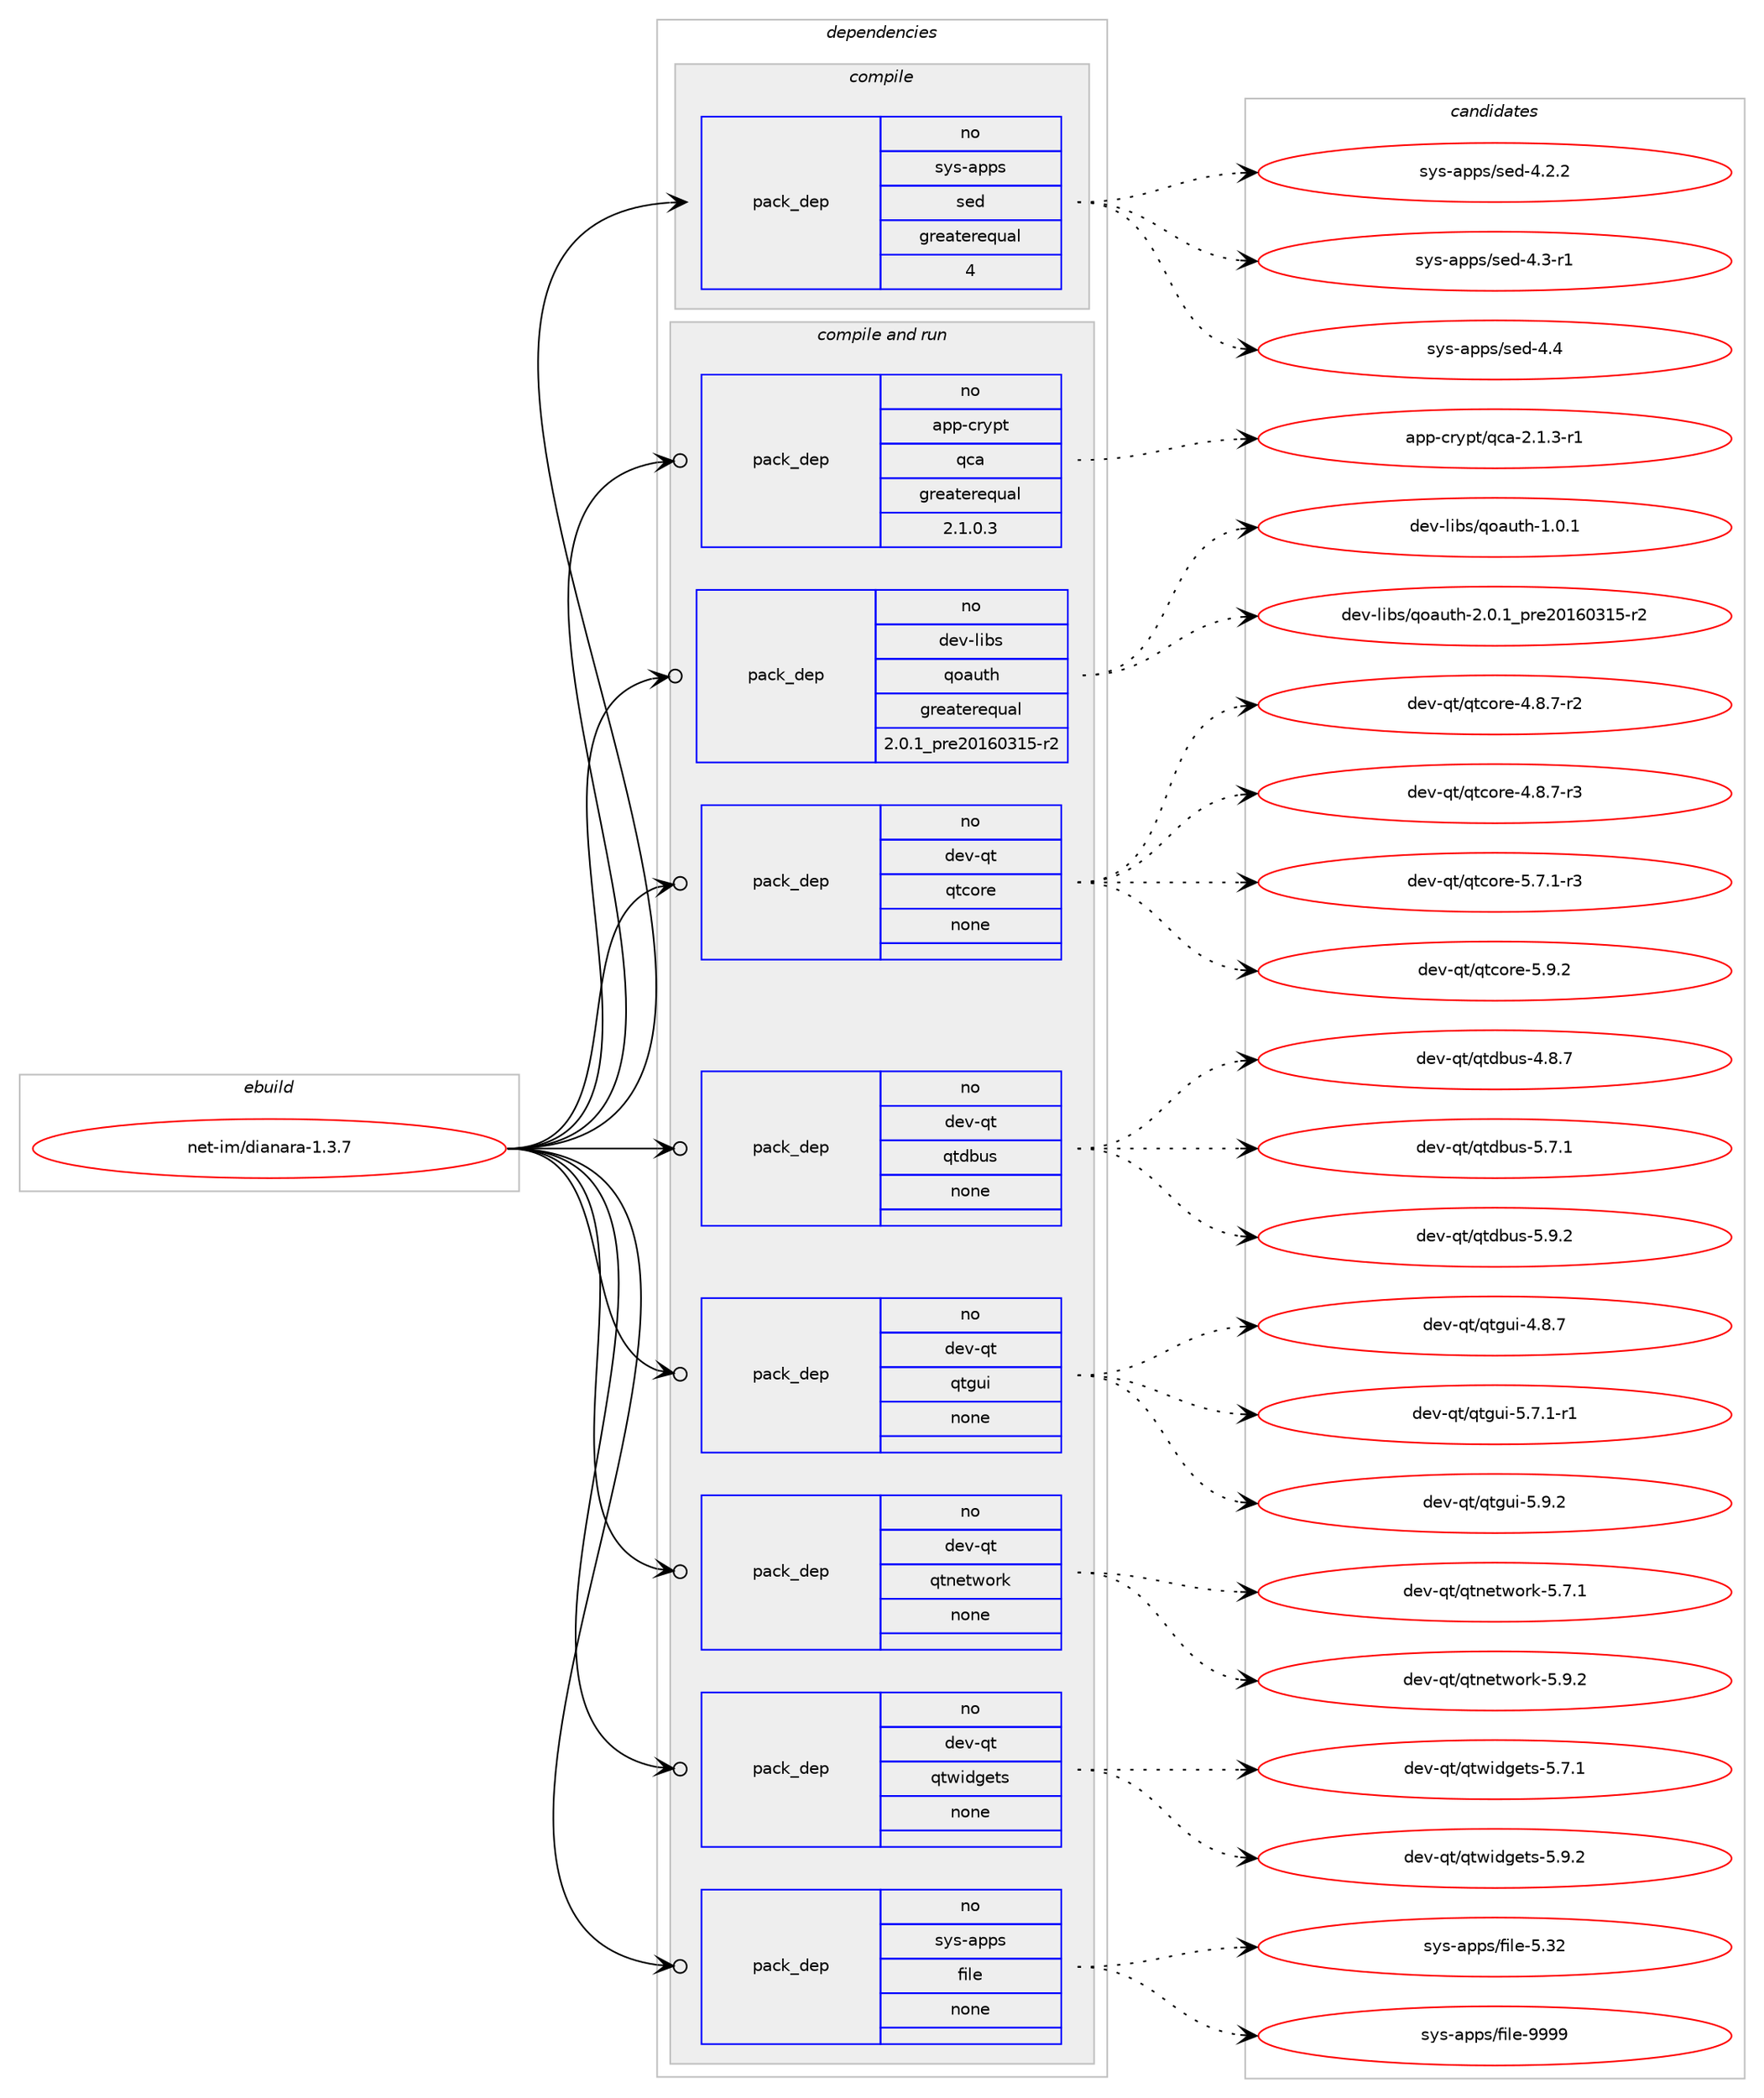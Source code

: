 digraph prolog {

# *************
# Graph options
# *************

newrank=true;
concentrate=true;
compound=true;
graph [rankdir=LR,fontname=Helvetica,fontsize=10,ranksep=1.5];#, ranksep=2.5, nodesep=0.2];
edge  [arrowhead=vee];
node  [fontname=Helvetica,fontsize=10];

# **********
# The ebuild
# **********

subgraph cluster_leftcol {
color=gray;
rank=same;
label=<<i>ebuild</i>>;
id [label="net-im/dianara-1.3.7", color=red, width=4, href="../net-im/dianara-1.3.7.svg"];
}

# ****************
# The dependencies
# ****************

subgraph cluster_midcol {
color=gray;
label=<<i>dependencies</i>>;
subgraph cluster_compile {
fillcolor="#eeeeee";
style=filled;
label=<<i>compile</i>>;
subgraph pack303209 {
dependency411993 [label=<<TABLE BORDER="0" CELLBORDER="1" CELLSPACING="0" CELLPADDING="4" WIDTH="220"><TR><TD ROWSPAN="6" CELLPADDING="30">pack_dep</TD></TR><TR><TD WIDTH="110">no</TD></TR><TR><TD>sys-apps</TD></TR><TR><TD>sed</TD></TR><TR><TD>greaterequal</TD></TR><TR><TD>4</TD></TR></TABLE>>, shape=none, color=blue];
}
id:e -> dependency411993:w [weight=20,style="solid",arrowhead="vee"];
}
subgraph cluster_compileandrun {
fillcolor="#eeeeee";
style=filled;
label=<<i>compile and run</i>>;
subgraph pack303210 {
dependency411994 [label=<<TABLE BORDER="0" CELLBORDER="1" CELLSPACING="0" CELLPADDING="4" WIDTH="220"><TR><TD ROWSPAN="6" CELLPADDING="30">pack_dep</TD></TR><TR><TD WIDTH="110">no</TD></TR><TR><TD>app-crypt</TD></TR><TR><TD>qca</TD></TR><TR><TD>greaterequal</TD></TR><TR><TD>2.1.0.3</TD></TR></TABLE>>, shape=none, color=blue];
}
id:e -> dependency411994:w [weight=20,style="solid",arrowhead="odotvee"];
subgraph pack303211 {
dependency411995 [label=<<TABLE BORDER="0" CELLBORDER="1" CELLSPACING="0" CELLPADDING="4" WIDTH="220"><TR><TD ROWSPAN="6" CELLPADDING="30">pack_dep</TD></TR><TR><TD WIDTH="110">no</TD></TR><TR><TD>dev-libs</TD></TR><TR><TD>qoauth</TD></TR><TR><TD>greaterequal</TD></TR><TR><TD>2.0.1_pre20160315-r2</TD></TR></TABLE>>, shape=none, color=blue];
}
id:e -> dependency411995:w [weight=20,style="solid",arrowhead="odotvee"];
subgraph pack303212 {
dependency411996 [label=<<TABLE BORDER="0" CELLBORDER="1" CELLSPACING="0" CELLPADDING="4" WIDTH="220"><TR><TD ROWSPAN="6" CELLPADDING="30">pack_dep</TD></TR><TR><TD WIDTH="110">no</TD></TR><TR><TD>dev-qt</TD></TR><TR><TD>qtcore</TD></TR><TR><TD>none</TD></TR><TR><TD></TD></TR></TABLE>>, shape=none, color=blue];
}
id:e -> dependency411996:w [weight=20,style="solid",arrowhead="odotvee"];
subgraph pack303213 {
dependency411997 [label=<<TABLE BORDER="0" CELLBORDER="1" CELLSPACING="0" CELLPADDING="4" WIDTH="220"><TR><TD ROWSPAN="6" CELLPADDING="30">pack_dep</TD></TR><TR><TD WIDTH="110">no</TD></TR><TR><TD>dev-qt</TD></TR><TR><TD>qtdbus</TD></TR><TR><TD>none</TD></TR><TR><TD></TD></TR></TABLE>>, shape=none, color=blue];
}
id:e -> dependency411997:w [weight=20,style="solid",arrowhead="odotvee"];
subgraph pack303214 {
dependency411998 [label=<<TABLE BORDER="0" CELLBORDER="1" CELLSPACING="0" CELLPADDING="4" WIDTH="220"><TR><TD ROWSPAN="6" CELLPADDING="30">pack_dep</TD></TR><TR><TD WIDTH="110">no</TD></TR><TR><TD>dev-qt</TD></TR><TR><TD>qtgui</TD></TR><TR><TD>none</TD></TR><TR><TD></TD></TR></TABLE>>, shape=none, color=blue];
}
id:e -> dependency411998:w [weight=20,style="solid",arrowhead="odotvee"];
subgraph pack303215 {
dependency411999 [label=<<TABLE BORDER="0" CELLBORDER="1" CELLSPACING="0" CELLPADDING="4" WIDTH="220"><TR><TD ROWSPAN="6" CELLPADDING="30">pack_dep</TD></TR><TR><TD WIDTH="110">no</TD></TR><TR><TD>dev-qt</TD></TR><TR><TD>qtnetwork</TD></TR><TR><TD>none</TD></TR><TR><TD></TD></TR></TABLE>>, shape=none, color=blue];
}
id:e -> dependency411999:w [weight=20,style="solid",arrowhead="odotvee"];
subgraph pack303216 {
dependency412000 [label=<<TABLE BORDER="0" CELLBORDER="1" CELLSPACING="0" CELLPADDING="4" WIDTH="220"><TR><TD ROWSPAN="6" CELLPADDING="30">pack_dep</TD></TR><TR><TD WIDTH="110">no</TD></TR><TR><TD>dev-qt</TD></TR><TR><TD>qtwidgets</TD></TR><TR><TD>none</TD></TR><TR><TD></TD></TR></TABLE>>, shape=none, color=blue];
}
id:e -> dependency412000:w [weight=20,style="solid",arrowhead="odotvee"];
subgraph pack303217 {
dependency412001 [label=<<TABLE BORDER="0" CELLBORDER="1" CELLSPACING="0" CELLPADDING="4" WIDTH="220"><TR><TD ROWSPAN="6" CELLPADDING="30">pack_dep</TD></TR><TR><TD WIDTH="110">no</TD></TR><TR><TD>sys-apps</TD></TR><TR><TD>file</TD></TR><TR><TD>none</TD></TR><TR><TD></TD></TR></TABLE>>, shape=none, color=blue];
}
id:e -> dependency412001:w [weight=20,style="solid",arrowhead="odotvee"];
}
subgraph cluster_run {
fillcolor="#eeeeee";
style=filled;
label=<<i>run</i>>;
}
}

# **************
# The candidates
# **************

subgraph cluster_choices {
rank=same;
color=gray;
label=<<i>candidates</i>>;

subgraph choice303209 {
color=black;
nodesep=1;
choice115121115459711211211547115101100455246504650 [label="sys-apps/sed-4.2.2", color=red, width=4,href="../sys-apps/sed-4.2.2.svg"];
choice115121115459711211211547115101100455246514511449 [label="sys-apps/sed-4.3-r1", color=red, width=4,href="../sys-apps/sed-4.3-r1.svg"];
choice11512111545971121121154711510110045524652 [label="sys-apps/sed-4.4", color=red, width=4,href="../sys-apps/sed-4.4.svg"];
dependency411993:e -> choice115121115459711211211547115101100455246504650:w [style=dotted,weight="100"];
dependency411993:e -> choice115121115459711211211547115101100455246514511449:w [style=dotted,weight="100"];
dependency411993:e -> choice11512111545971121121154711510110045524652:w [style=dotted,weight="100"];
}
subgraph choice303210 {
color=black;
nodesep=1;
choice9711211245991141211121164711399974550464946514511449 [label="app-crypt/qca-2.1.3-r1", color=red, width=4,href="../app-crypt/qca-2.1.3-r1.svg"];
dependency411994:e -> choice9711211245991141211121164711399974550464946514511449:w [style=dotted,weight="100"];
}
subgraph choice303211 {
color=black;
nodesep=1;
choice10010111845108105981154711311197117116104454946484649 [label="dev-libs/qoauth-1.0.1", color=red, width=4,href="../dev-libs/qoauth-1.0.1.svg"];
choice100101118451081059811547113111971171161044550464846499511211410150484954485149534511450 [label="dev-libs/qoauth-2.0.1_pre20160315-r2", color=red, width=4,href="../dev-libs/qoauth-2.0.1_pre20160315-r2.svg"];
dependency411995:e -> choice10010111845108105981154711311197117116104454946484649:w [style=dotted,weight="100"];
dependency411995:e -> choice100101118451081059811547113111971171161044550464846499511211410150484954485149534511450:w [style=dotted,weight="100"];
}
subgraph choice303212 {
color=black;
nodesep=1;
choice1001011184511311647113116991111141014552465646554511450 [label="dev-qt/qtcore-4.8.7-r2", color=red, width=4,href="../dev-qt/qtcore-4.8.7-r2.svg"];
choice1001011184511311647113116991111141014552465646554511451 [label="dev-qt/qtcore-4.8.7-r3", color=red, width=4,href="../dev-qt/qtcore-4.8.7-r3.svg"];
choice1001011184511311647113116991111141014553465546494511451 [label="dev-qt/qtcore-5.7.1-r3", color=red, width=4,href="../dev-qt/qtcore-5.7.1-r3.svg"];
choice100101118451131164711311699111114101455346574650 [label="dev-qt/qtcore-5.9.2", color=red, width=4,href="../dev-qt/qtcore-5.9.2.svg"];
dependency411996:e -> choice1001011184511311647113116991111141014552465646554511450:w [style=dotted,weight="100"];
dependency411996:e -> choice1001011184511311647113116991111141014552465646554511451:w [style=dotted,weight="100"];
dependency411996:e -> choice1001011184511311647113116991111141014553465546494511451:w [style=dotted,weight="100"];
dependency411996:e -> choice100101118451131164711311699111114101455346574650:w [style=dotted,weight="100"];
}
subgraph choice303213 {
color=black;
nodesep=1;
choice100101118451131164711311610098117115455246564655 [label="dev-qt/qtdbus-4.8.7", color=red, width=4,href="../dev-qt/qtdbus-4.8.7.svg"];
choice100101118451131164711311610098117115455346554649 [label="dev-qt/qtdbus-5.7.1", color=red, width=4,href="../dev-qt/qtdbus-5.7.1.svg"];
choice100101118451131164711311610098117115455346574650 [label="dev-qt/qtdbus-5.9.2", color=red, width=4,href="../dev-qt/qtdbus-5.9.2.svg"];
dependency411997:e -> choice100101118451131164711311610098117115455246564655:w [style=dotted,weight="100"];
dependency411997:e -> choice100101118451131164711311610098117115455346554649:w [style=dotted,weight="100"];
dependency411997:e -> choice100101118451131164711311610098117115455346574650:w [style=dotted,weight="100"];
}
subgraph choice303214 {
color=black;
nodesep=1;
choice1001011184511311647113116103117105455246564655 [label="dev-qt/qtgui-4.8.7", color=red, width=4,href="../dev-qt/qtgui-4.8.7.svg"];
choice10010111845113116471131161031171054553465546494511449 [label="dev-qt/qtgui-5.7.1-r1", color=red, width=4,href="../dev-qt/qtgui-5.7.1-r1.svg"];
choice1001011184511311647113116103117105455346574650 [label="dev-qt/qtgui-5.9.2", color=red, width=4,href="../dev-qt/qtgui-5.9.2.svg"];
dependency411998:e -> choice1001011184511311647113116103117105455246564655:w [style=dotted,weight="100"];
dependency411998:e -> choice10010111845113116471131161031171054553465546494511449:w [style=dotted,weight="100"];
dependency411998:e -> choice1001011184511311647113116103117105455346574650:w [style=dotted,weight="100"];
}
subgraph choice303215 {
color=black;
nodesep=1;
choice1001011184511311647113116110101116119111114107455346554649 [label="dev-qt/qtnetwork-5.7.1", color=red, width=4,href="../dev-qt/qtnetwork-5.7.1.svg"];
choice1001011184511311647113116110101116119111114107455346574650 [label="dev-qt/qtnetwork-5.9.2", color=red, width=4,href="../dev-qt/qtnetwork-5.9.2.svg"];
dependency411999:e -> choice1001011184511311647113116110101116119111114107455346554649:w [style=dotted,weight="100"];
dependency411999:e -> choice1001011184511311647113116110101116119111114107455346574650:w [style=dotted,weight="100"];
}
subgraph choice303216 {
color=black;
nodesep=1;
choice1001011184511311647113116119105100103101116115455346554649 [label="dev-qt/qtwidgets-5.7.1", color=red, width=4,href="../dev-qt/qtwidgets-5.7.1.svg"];
choice1001011184511311647113116119105100103101116115455346574650 [label="dev-qt/qtwidgets-5.9.2", color=red, width=4,href="../dev-qt/qtwidgets-5.9.2.svg"];
dependency412000:e -> choice1001011184511311647113116119105100103101116115455346554649:w [style=dotted,weight="100"];
dependency412000:e -> choice1001011184511311647113116119105100103101116115455346574650:w [style=dotted,weight="100"];
}
subgraph choice303217 {
color=black;
nodesep=1;
choice1151211154597112112115471021051081014553465150 [label="sys-apps/file-5.32", color=red, width=4,href="../sys-apps/file-5.32.svg"];
choice1151211154597112112115471021051081014557575757 [label="sys-apps/file-9999", color=red, width=4,href="../sys-apps/file-9999.svg"];
dependency412001:e -> choice1151211154597112112115471021051081014553465150:w [style=dotted,weight="100"];
dependency412001:e -> choice1151211154597112112115471021051081014557575757:w [style=dotted,weight="100"];
}
}

}
